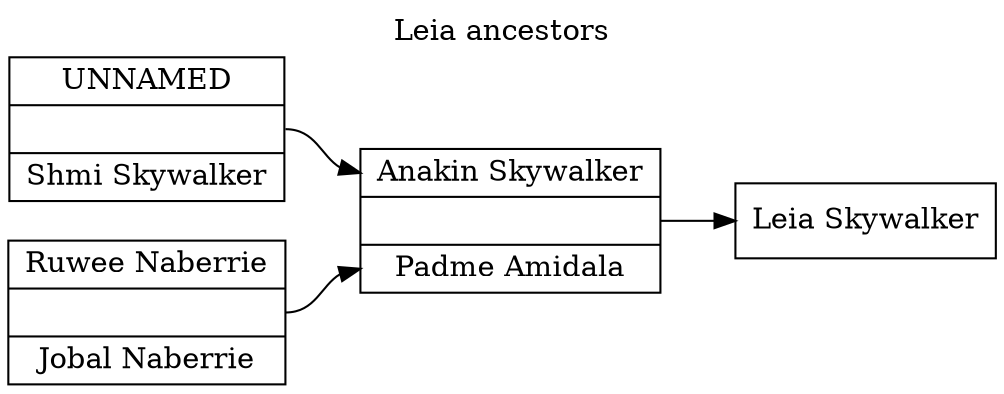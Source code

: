 digraph family {
node [shape=record];
rankdir=LR;
labelloc="t";
label="Leia ancestors";
f1 [label="<h>Anakin Skywalker|<u>|<w>Padme Amidala"];
f2 [label="<h>Ruwee Naberrie|<u>|<w>Jobal Naberrie"];
f3 [label="<h>UNNAMED|<u>|<w>Shmi Skywalker"];
i4 [label="<i>Leia Skywalker"];
f1:u -> i4:i;
f2:u -> f1:w;
f3:u -> f1:h;
}
